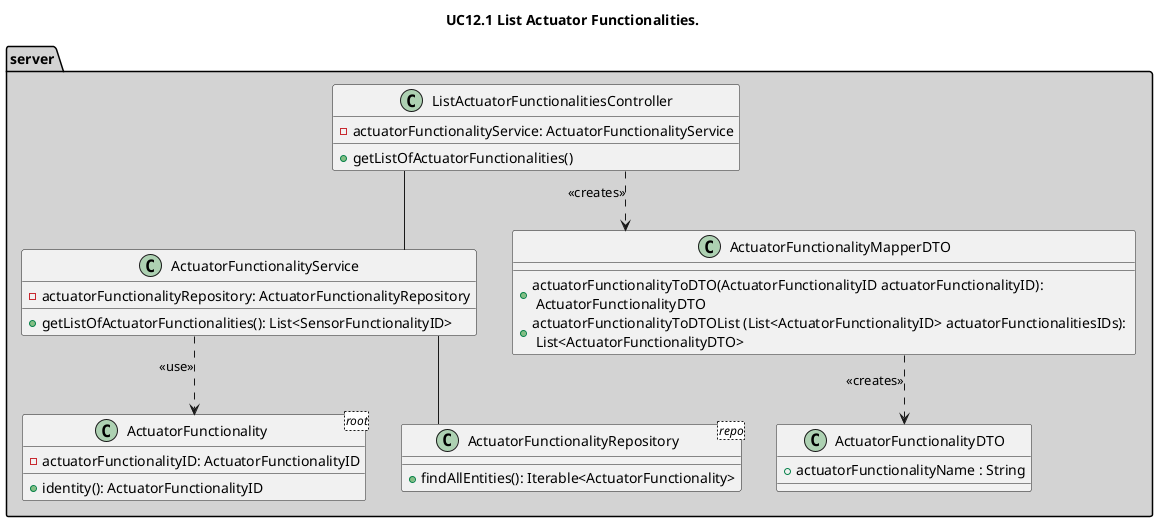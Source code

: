 @startuml
'https://plantuml.com/class-diagram

skinparam linetype ortho

title "UC12.1 List Actuator Functionalities."

package server #LightGray {
class ListActuatorFunctionalitiesController {
    -actuatorFunctionalityService: ActuatorFunctionalityService
    +getListOfActuatorFunctionalities()
}

class ActuatorFunctionalityService {
    -actuatorFunctionalityRepository: ActuatorFunctionalityRepository
    +getListOfActuatorFunctionalities(): List<SensorFunctionalityID>
}

class ActuatorFunctionality <root> {
    -actuatorFunctionalityID: ActuatorFunctionalityID
    +identity(): ActuatorFunctionalityID
}

class ActuatorFunctionalityRepository <repo> {
    +findAllEntities(): Iterable<ActuatorFunctionality>
}

class ActuatorFunctionalityMapperDTO {
    +actuatorFunctionalityToDTO(ActuatorFunctionalityID actuatorFunctionalityID): \n ActuatorFunctionalityDTO
    +actuatorFunctionalityToDTOList (List<ActuatorFunctionalityID> actuatorFunctionalitiesIDs): \n List<ActuatorFunctionalityDTO>
}

class ActuatorFunctionalityDTO{
    +actuatorFunctionalityName : String
 }
}

ListActuatorFunctionalitiesController -- ActuatorFunctionalityService
ListActuatorFunctionalitiesController ..> ActuatorFunctionalityMapperDTO  : <<creates>>
ActuatorFunctionalityService -- ActuatorFunctionalityRepository
ActuatorFunctionalityService ..> ActuatorFunctionality : <<use>>
ActuatorFunctionalityMapperDTO ..> ActuatorFunctionalityDTO  : <<creates>>

@enduml